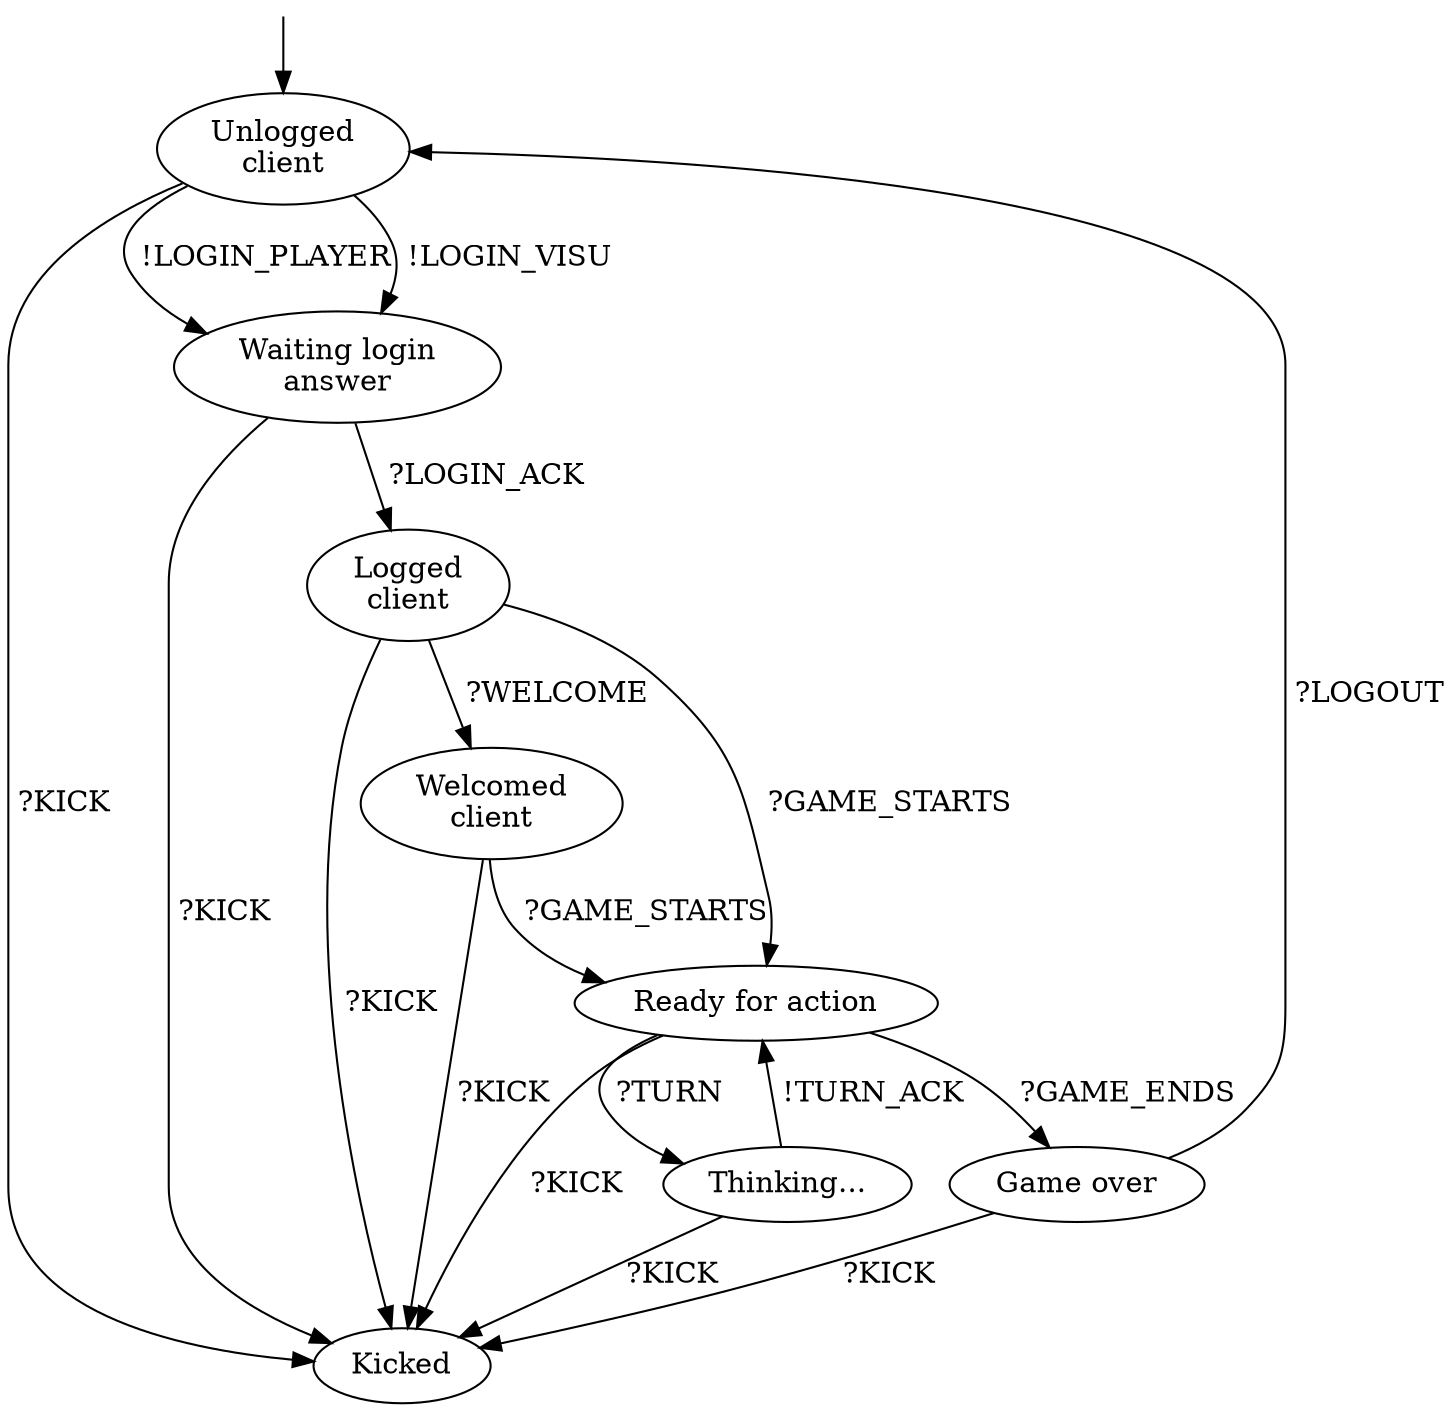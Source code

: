digraph G
{
	nStart[shape=point,style=invis]

	n0[label="Unlogged\nclient"]
	n1[label="Waiting login\nanswer"]
	n2[label="Logged\nclient"]
	n3[label="Welcomed\nclient"]
	n4[label="Ready for action"]
	n5[label="Thinking..."]
	n6[label="Game over"]
	n7[label="Kicked"]

	nStart -> n0;
	n0 -> n1[label=" !LOGIN_PLAYER"]
	n0 -> n1[label=" !LOGIN_VISU"]
	n1 -> n2[label=" ?LOGIN_ACK"]
	n2 -> n3[label=" ?WELCOME"]
	n3 -> n4[label=" ?GAME_STARTS"]
	n2 -> n4[label=" ?GAME_STARTS"]

	n4 -> n5[label= " ?TURN  "]
	n5 -> n4[label= " !TURN_ACK"]

	n4 -> n6[label=" ?GAME_ENDS"]
	n6 -> n0[label=" ?LOGOUT"]

	n0 -> n7[label=" ?KICK"]
	n1 -> n7[label=" ?KICK"]
	n2 -> n7[label=" ?KICK"]
	n3 -> n7[label=" ?KICK"]
	n4 -> n7[label=" ?KICK"]
	n5 -> n7[label=" ?KICK"]
	n6 -> n7[label=" ?KICK"]
}